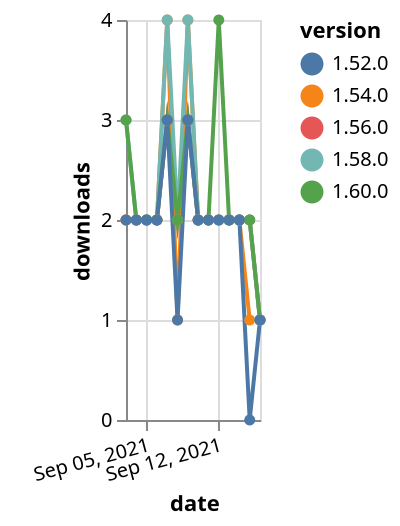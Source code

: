{"$schema": "https://vega.github.io/schema/vega-lite/v5.json", "description": "A simple bar chart with embedded data.", "data": {"values": [{"date": "2021-09-03", "total": 2099, "delta": 2, "version": "1.56.0"}, {"date": "2021-09-04", "total": 2101, "delta": 2, "version": "1.56.0"}, {"date": "2021-09-05", "total": 2103, "delta": 2, "version": "1.56.0"}, {"date": "2021-09-06", "total": 2105, "delta": 2, "version": "1.56.0"}, {"date": "2021-09-07", "total": 2108, "delta": 3, "version": "1.56.0"}, {"date": "2021-09-08", "total": 2110, "delta": 2, "version": "1.56.0"}, {"date": "2021-09-09", "total": 2113, "delta": 3, "version": "1.56.0"}, {"date": "2021-09-10", "total": 2115, "delta": 2, "version": "1.56.0"}, {"date": "2021-09-11", "total": 2117, "delta": 2, "version": "1.56.0"}, {"date": "2021-09-12", "total": 2119, "delta": 2, "version": "1.56.0"}, {"date": "2021-09-13", "total": 2121, "delta": 2, "version": "1.56.0"}, {"date": "2021-09-14", "total": 2123, "delta": 2, "version": "1.56.0"}, {"date": "2021-09-15", "total": 2125, "delta": 2, "version": "1.56.0"}, {"date": "2021-09-16", "total": 2126, "delta": 1, "version": "1.56.0"}, {"date": "2021-09-03", "total": 2563, "delta": 2, "version": "1.54.0"}, {"date": "2021-09-04", "total": 2565, "delta": 2, "version": "1.54.0"}, {"date": "2021-09-05", "total": 2567, "delta": 2, "version": "1.54.0"}, {"date": "2021-09-06", "total": 2569, "delta": 2, "version": "1.54.0"}, {"date": "2021-09-07", "total": 2573, "delta": 4, "version": "1.54.0"}, {"date": "2021-09-08", "total": 2574, "delta": 1, "version": "1.54.0"}, {"date": "2021-09-09", "total": 2578, "delta": 4, "version": "1.54.0"}, {"date": "2021-09-10", "total": 2580, "delta": 2, "version": "1.54.0"}, {"date": "2021-09-11", "total": 2582, "delta": 2, "version": "1.54.0"}, {"date": "2021-09-12", "total": 2584, "delta": 2, "version": "1.54.0"}, {"date": "2021-09-13", "total": 2586, "delta": 2, "version": "1.54.0"}, {"date": "2021-09-14", "total": 2588, "delta": 2, "version": "1.54.0"}, {"date": "2021-09-15", "total": 2589, "delta": 1, "version": "1.54.0"}, {"date": "2021-09-16", "total": 2590, "delta": 1, "version": "1.54.0"}, {"date": "2021-09-03", "total": 2050, "delta": 3, "version": "1.58.0"}, {"date": "2021-09-04", "total": 2052, "delta": 2, "version": "1.58.0"}, {"date": "2021-09-05", "total": 2054, "delta": 2, "version": "1.58.0"}, {"date": "2021-09-06", "total": 2056, "delta": 2, "version": "1.58.0"}, {"date": "2021-09-07", "total": 2060, "delta": 4, "version": "1.58.0"}, {"date": "2021-09-08", "total": 2062, "delta": 2, "version": "1.58.0"}, {"date": "2021-09-09", "total": 2066, "delta": 4, "version": "1.58.0"}, {"date": "2021-09-10", "total": 2068, "delta": 2, "version": "1.58.0"}, {"date": "2021-09-11", "total": 2070, "delta": 2, "version": "1.58.0"}, {"date": "2021-09-12", "total": 2072, "delta": 2, "version": "1.58.0"}, {"date": "2021-09-13", "total": 2074, "delta": 2, "version": "1.58.0"}, {"date": "2021-09-14", "total": 2076, "delta": 2, "version": "1.58.0"}, {"date": "2021-09-15", "total": 2078, "delta": 2, "version": "1.58.0"}, {"date": "2021-09-16", "total": 2079, "delta": 1, "version": "1.58.0"}, {"date": "2021-09-03", "total": 1492, "delta": 3, "version": "1.60.0"}, {"date": "2021-09-04", "total": 1494, "delta": 2, "version": "1.60.0"}, {"date": "2021-09-05", "total": 1496, "delta": 2, "version": "1.60.0"}, {"date": "2021-09-06", "total": 1498, "delta": 2, "version": "1.60.0"}, {"date": "2021-09-07", "total": 1501, "delta": 3, "version": "1.60.0"}, {"date": "2021-09-08", "total": 1503, "delta": 2, "version": "1.60.0"}, {"date": "2021-09-09", "total": 1506, "delta": 3, "version": "1.60.0"}, {"date": "2021-09-10", "total": 1508, "delta": 2, "version": "1.60.0"}, {"date": "2021-09-11", "total": 1510, "delta": 2, "version": "1.60.0"}, {"date": "2021-09-12", "total": 1514, "delta": 4, "version": "1.60.0"}, {"date": "2021-09-13", "total": 1516, "delta": 2, "version": "1.60.0"}, {"date": "2021-09-14", "total": 1518, "delta": 2, "version": "1.60.0"}, {"date": "2021-09-15", "total": 1520, "delta": 2, "version": "1.60.0"}, {"date": "2021-09-16", "total": 1521, "delta": 1, "version": "1.60.0"}, {"date": "2021-09-03", "total": 2371, "delta": 2, "version": "1.52.0"}, {"date": "2021-09-04", "total": 2373, "delta": 2, "version": "1.52.0"}, {"date": "2021-09-05", "total": 2375, "delta": 2, "version": "1.52.0"}, {"date": "2021-09-06", "total": 2377, "delta": 2, "version": "1.52.0"}, {"date": "2021-09-07", "total": 2380, "delta": 3, "version": "1.52.0"}, {"date": "2021-09-08", "total": 2381, "delta": 1, "version": "1.52.0"}, {"date": "2021-09-09", "total": 2384, "delta": 3, "version": "1.52.0"}, {"date": "2021-09-10", "total": 2386, "delta": 2, "version": "1.52.0"}, {"date": "2021-09-11", "total": 2388, "delta": 2, "version": "1.52.0"}, {"date": "2021-09-12", "total": 2390, "delta": 2, "version": "1.52.0"}, {"date": "2021-09-13", "total": 2392, "delta": 2, "version": "1.52.0"}, {"date": "2021-09-14", "total": 2394, "delta": 2, "version": "1.52.0"}, {"date": "2021-09-15", "total": 2394, "delta": 0, "version": "1.52.0"}, {"date": "2021-09-16", "total": 2395, "delta": 1, "version": "1.52.0"}]}, "width": "container", "mark": {"type": "line", "point": {"filled": true}}, "encoding": {"x": {"field": "date", "type": "temporal", "timeUnit": "yearmonthdate", "title": "date", "axis": {"labelAngle": -15}}, "y": {"field": "delta", "type": "quantitative", "title": "downloads"}, "color": {"field": "version", "type": "nominal"}, "tooltip": {"field": "delta"}}}